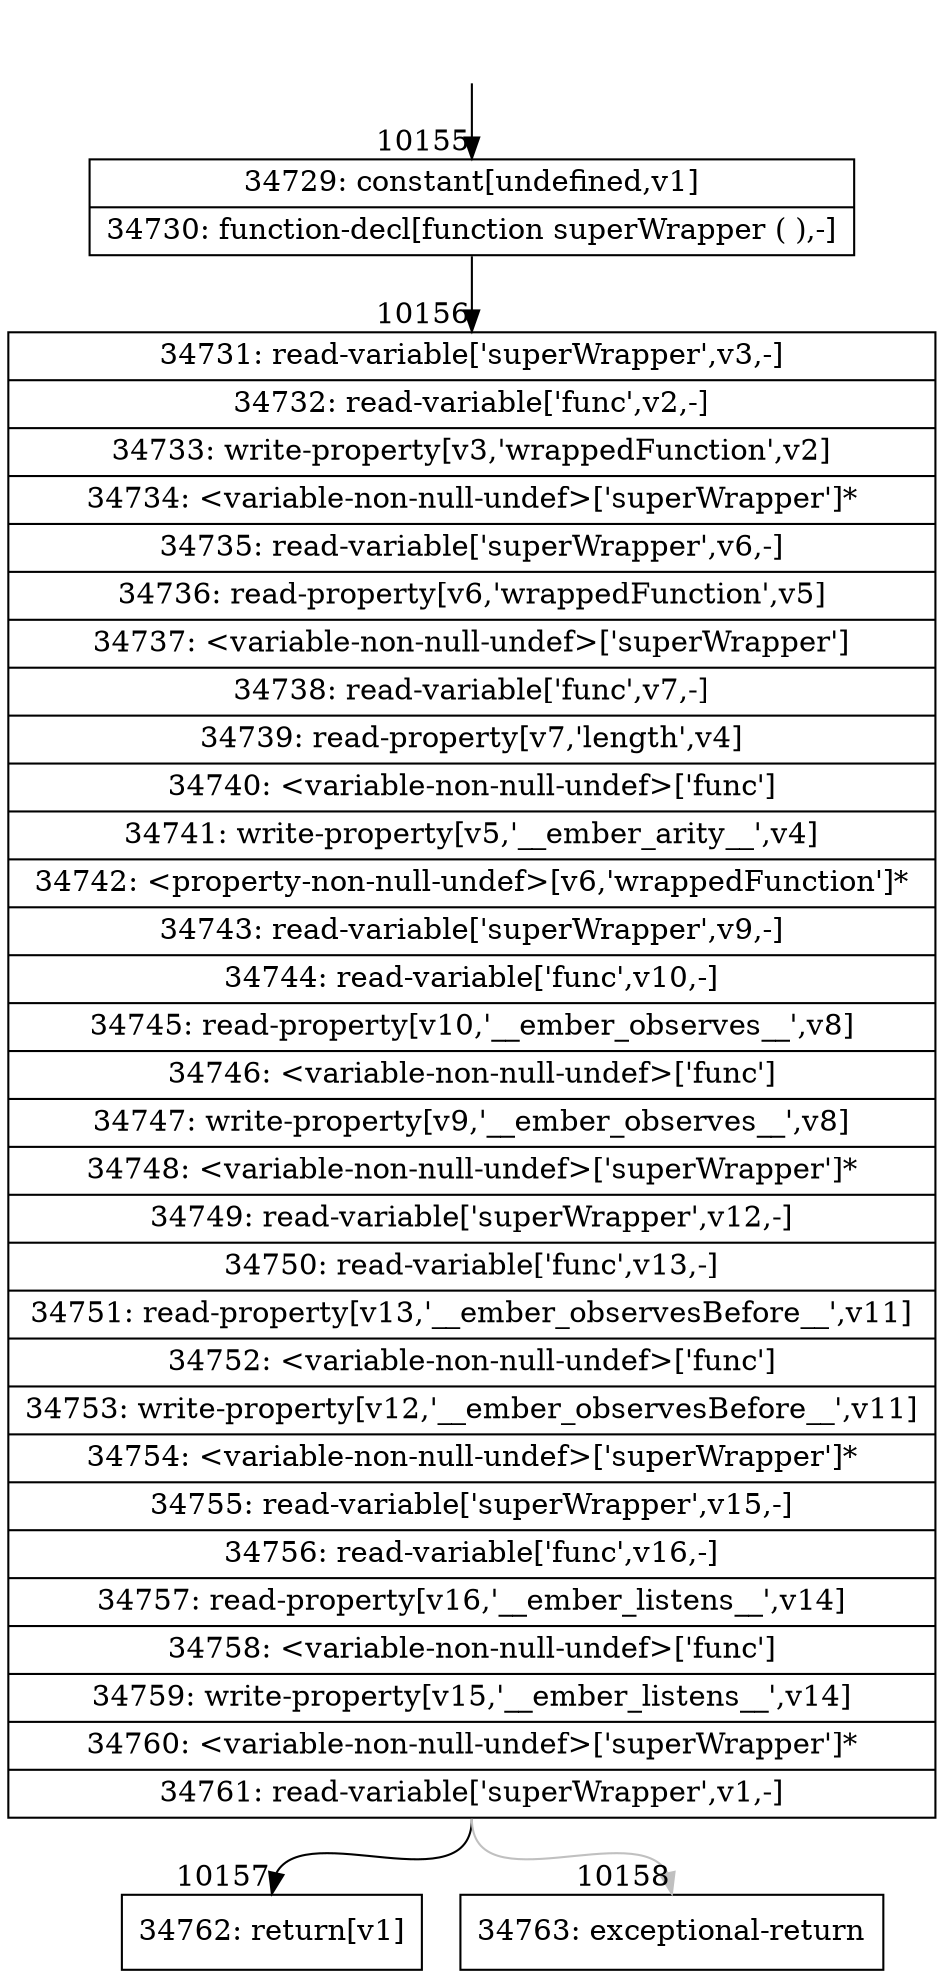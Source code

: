 digraph {
rankdir="TD"
BB_entry867[shape=none,label=""];
BB_entry867 -> BB10155 [tailport=s, headport=n, headlabel="    10155"]
BB10155 [shape=record label="{34729: constant[undefined,v1]|34730: function-decl[function superWrapper ( ),-]}" ] 
BB10155 -> BB10156 [tailport=s, headport=n, headlabel="      10156"]
BB10156 [shape=record label="{34731: read-variable['superWrapper',v3,-]|34732: read-variable['func',v2,-]|34733: write-property[v3,'wrappedFunction',v2]|34734: \<variable-non-null-undef\>['superWrapper']*|34735: read-variable['superWrapper',v6,-]|34736: read-property[v6,'wrappedFunction',v5]|34737: \<variable-non-null-undef\>['superWrapper']|34738: read-variable['func',v7,-]|34739: read-property[v7,'length',v4]|34740: \<variable-non-null-undef\>['func']|34741: write-property[v5,'__ember_arity__',v4]|34742: \<property-non-null-undef\>[v6,'wrappedFunction']*|34743: read-variable['superWrapper',v9,-]|34744: read-variable['func',v10,-]|34745: read-property[v10,'__ember_observes__',v8]|34746: \<variable-non-null-undef\>['func']|34747: write-property[v9,'__ember_observes__',v8]|34748: \<variable-non-null-undef\>['superWrapper']*|34749: read-variable['superWrapper',v12,-]|34750: read-variable['func',v13,-]|34751: read-property[v13,'__ember_observesBefore__',v11]|34752: \<variable-non-null-undef\>['func']|34753: write-property[v12,'__ember_observesBefore__',v11]|34754: \<variable-non-null-undef\>['superWrapper']*|34755: read-variable['superWrapper',v15,-]|34756: read-variable['func',v16,-]|34757: read-property[v16,'__ember_listens__',v14]|34758: \<variable-non-null-undef\>['func']|34759: write-property[v15,'__ember_listens__',v14]|34760: \<variable-non-null-undef\>['superWrapper']*|34761: read-variable['superWrapper',v1,-]}" ] 
BB10156 -> BB10157 [tailport=s, headport=n, headlabel="      10157"]
BB10156 -> BB10158 [tailport=s, headport=n, color=gray, headlabel="      10158"]
BB10157 [shape=record label="{34762: return[v1]}" ] 
BB10158 [shape=record label="{34763: exceptional-return}" ] 
//#$~ 18309
}
